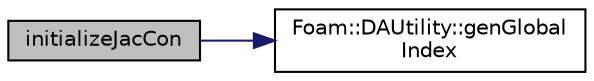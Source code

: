digraph "initializeJacCon"
{
  bgcolor="transparent";
  edge [fontname="Helvetica",fontsize="10",labelfontname="Helvetica",labelfontsize="10"];
  node [fontname="Helvetica",fontsize="10",shape=record];
  rankdir="LR";
  Node70 [label="initializeJacCon",height=0.2,width=0.4,color="black", fillcolor="grey75", style="filled", fontcolor="black"];
  Node70 -> Node71 [color="midnightblue",fontsize="10",style="solid",fontname="Helvetica"];
  Node71 [label="Foam::DAUtility::genGlobal\lIndex",height=0.2,width=0.4,color="black",URL="$classFoam_1_1DAUtility.html#a60de1987fa392ee6e3780759505035c4",tooltip="generate global index numbering for local-global index transferring "];
}
